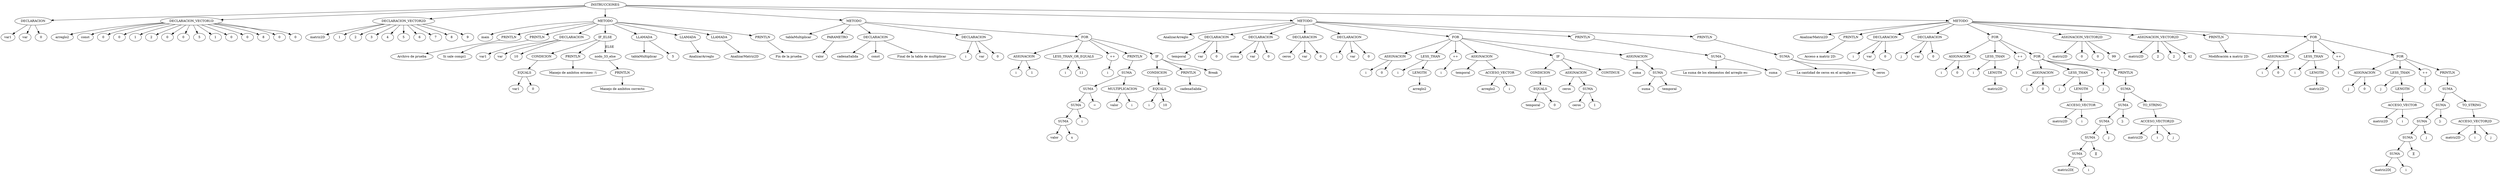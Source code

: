 digraph G {
nodo_r[label="INSTRUCCIONES"];
nodo_0[label="DECLARACION"];
nodo_0_id[label="var1"];
nodo_0 -> nodo_0_id;
nodo_0_muta[label="var"];
nodo_0 -> nodo_0_muta;
nodo_1[label="0"];
nodo_0 -> nodo_1;
nodo_r -> nodo_0;
nodo_2[label="DECLARACION_VECTOR1D"];
nodo_2_id[label="arreglo2"];
nodo_2 -> nodo_2_id;
nodo_2_muta[label="const"];
nodo_2 -> nodo_2_muta;
nodo_3[label="0"];
nodo_2 -> nodo_3;
nodo_4[label="0"];
nodo_2 -> nodo_4;
nodo_5[label="1"];
nodo_2 -> nodo_5;
nodo_6[label="2"];
nodo_2 -> nodo_6;
nodo_7[label="0"];
nodo_2 -> nodo_7;
nodo_8[label="0"];
nodo_2 -> nodo_8;
nodo_9[label="5"];
nodo_2 -> nodo_9;
nodo_10[label="1"];
nodo_2 -> nodo_10;
nodo_11[label="0"];
nodo_2 -> nodo_11;
nodo_12[label="0"];
nodo_2 -> nodo_12;
nodo_13[label="8"];
nodo_2 -> nodo_13;
nodo_14[label="0"];
nodo_2 -> nodo_14;
nodo_15[label="0"];
nodo_2 -> nodo_15;
nodo_r -> nodo_2;
nodo_16[label="DECLARACION_VECTOR2D"];
nodo_16_id[label="matriz2D"];
nodo_16 -> nodo_16_id;
nodo_16 -> nodo_17;
nodo_17[label="1"];
nodo_16 -> nodo_18;
nodo_18[label="2"];
nodo_16 -> nodo_19;
nodo_19[label="3"];
nodo_16 -> nodo_20;
nodo_20[label="4"];
nodo_16 -> nodo_21;
nodo_21[label="5"];
nodo_16 -> nodo_22;
nodo_22[label="6"];
nodo_16 -> nodo_23;
nodo_23[label="7"];
nodo_16 -> nodo_24;
nodo_24[label="8"];
nodo_16 -> nodo_25;
nodo_25[label="9"];
nodo_r -> nodo_16;
nodo_26[label="METODO"];
nodo_26_id[label="main"]
nodo_26 -> nodo_26_id
nodo_26 -> nodo_27;
nodo_27[label="PRINTLN"];
nodo_28[label="Archivo de prueba"];
nodo_27 -> nodo_28;
nodo_26 -> nodo_29;
nodo_29[label="PRINTLN"];
nodo_30[label="Si sale compi1"];
nodo_29 -> nodo_30;
nodo_26 -> nodo_31;
nodo_31[label="DECLARACION"];
nodo_31_id[label="var1"];
nodo_31 -> nodo_31_id;
nodo_31_muta[label="var"];
nodo_31 -> nodo_31_muta;
nodo_32[label="10"];
nodo_31 -> nodo_32;
nodo_26 -> nodo_33;
nodo_33[label="IF_ELSE"];
nodo_33_cond[label="CONDICION"];
nodo_33 -> nodo_33_cond;
nodo_33_cond -> nodo_34;nodo_34[label="EQUALS"];
nodo_35[label="var1"];
nodo_34 -> nodo_35;
nodo_36[label="0"];
nodo_34 -> nodo_36;nodo_37[label="PRINTLN"];
nodo_38[label="Manejo de ambitos erroneo :'("];
nodo_37 -> nodo_38;nodo_39[label="PRINTLN"];
nodo_40[label="Manejo de ambitos correcto"];
nodo_39 -> nodo_40;
nodo_33 -> nodo_33_else[label="ELSE"];
nodo_33 -> nodo_37;
nodo_33_else -> nodo_39;
nodo_26 -> nodo_41;
nodo_41[label="LLAMADA"];
nodo_41_id[label="tablaMultiplicar"]
nodo_41 -> nodo_41_id
nodo_41 -> nodo_42;
nodo_42[label="5"];
nodo_26 -> nodo_43;
nodo_43[label="LLAMADA"];
nodo_43_id[label="AnalizarArreglo"]
nodo_43 -> nodo_43_id
nodo_26 -> nodo_44;
nodo_44[label="LLAMADA"];
nodo_44_id[label="AnalizarMatriz2D"]
nodo_44 -> nodo_44_id
nodo_26 -> nodo_45;
nodo_45[label="PRINTLN"];
nodo_46[label="Fin de la prueba"];
nodo_45 -> nodo_46;
nodo_r -> nodo_26;
nodo_47[label="METODO"];
nodo_47_id[label="tablaMultiplicar"]
nodo_47 -> nodo_47_id
nodo_48[label="PARAMETRO"];
nodo_47 -> nodo_48
nodo_48_id[label="valor"]
nodo_48 -> nodo_48_id
nodo_47 -> nodo_49;
nodo_49[label="DECLARACION"];
nodo_49_id[label="cadenaSalida"];
nodo_49 -> nodo_49_id;
nodo_49_muta[label="const"];
nodo_49 -> nodo_49_muta;
nodo_50[label="Final de la tabla de multiplicar"];
nodo_49 -> nodo_50;
nodo_47 -> nodo_51;
nodo_51[label="DECLARACION"];
nodo_51_id[label="i"];
nodo_51 -> nodo_51_id;
nodo_51_muta[label="var"];
nodo_51 -> nodo_51_muta;
nodo_52[label="0"];
nodo_51 -> nodo_52;
nodo_47 -> nodo_53;
nodo_53[label="FOR"];
nodo_54[label="ASIGNACION"];
nodo_54_id[label="i"]
nodo_54 -> nodo_54_id
nodo_55[label="1"];
nodo_54 -> nodo_55;
nodo_53 -> nodo_54;
nodo_56[label="LESS_THAN_OR_EQUALS"];
nodo_57[label="i"];
nodo_56 -> nodo_57;
nodo_58[label="11"];
nodo_56 -> nodo_58;
nodo_53 -> nodo_56;
nodo_59[label="++"];
nodo_59_id[label="i"];
nodo_59 -> nodo_59_id;
nodo_53 -> nodo_59;
nodo_60[label="PRINTLN"];
nodo_61[label="SUMA"];
nodo_62[label="SUMA"];
nodo_63[label="SUMA"];
nodo_64[label="SUMA"];
nodo_65[label="valor"];
nodo_64 -> nodo_65;
nodo_66[label=" x "];
nodo_64 -> nodo_66;
nodo_63 -> nodo_64;
nodo_67[label="i"];
nodo_63 -> nodo_67;
nodo_62 -> nodo_63;
nodo_68[label=" = "];
nodo_62 -> nodo_68;
nodo_61 -> nodo_62;
nodo_69[label="MULTIPLICACION"];
nodo_70[label="valor"];
nodo_69 -> nodo_70;
nodo_71[label="i"];
nodo_69 -> nodo_71;
nodo_61 -> nodo_69;
nodo_60 -> nodo_61;
nodo_53 -> nodo_60;
nodo_72[label="IF"];
nodo_72_cond[label="CONDICION"];
nodo_72 -> nodo_72_cond;
nodo_72_cond -> nodo_73;nodo_73[label="EQUALS"];
nodo_74[label="i"];
nodo_73 -> nodo_74;
nodo_75[label="10"];
nodo_73 -> nodo_75;nodo_76[label="PRINTLN"];
nodo_77[label="cadenaSalida"];
nodo_76 -> nodo_77;nodo_78[label="Break"]
nodo_72 -> nodo_76;
nodo_72 -> nodo_78;
nodo_53 -> nodo_72;
nodo_r -> nodo_47;
nodo_79[label="METODO"];
nodo_79_id[label="AnalizarArreglo"]
nodo_79 -> nodo_79_id
nodo_79 -> nodo_80;
nodo_80[label="DECLARACION"];
nodo_80_id[label="temporal"];
nodo_80 -> nodo_80_id;
nodo_80_muta[label="var"];
nodo_80 -> nodo_80_muta;
nodo_81[label="0"];
nodo_80 -> nodo_81;
nodo_79 -> nodo_82;
nodo_82[label="DECLARACION"];
nodo_82_id[label="suma"];
nodo_82 -> nodo_82_id;
nodo_82_muta[label="var"];
nodo_82 -> nodo_82_muta;
nodo_83[label="0"];
nodo_82 -> nodo_83;
nodo_79 -> nodo_84;
nodo_84[label="DECLARACION"];
nodo_84_id[label="ceros"];
nodo_84 -> nodo_84_id;
nodo_84_muta[label="var"];
nodo_84 -> nodo_84_muta;
nodo_85[label="0"];
nodo_84 -> nodo_85;
nodo_79 -> nodo_86;
nodo_86[label="DECLARACION"];
nodo_86_id[label="i"];
nodo_86 -> nodo_86_id;
nodo_86_muta[label="var"];
nodo_86 -> nodo_86_muta;
nodo_87[label="0"];
nodo_86 -> nodo_87;
nodo_79 -> nodo_88;
nodo_88[label="FOR"];
nodo_89[label="ASIGNACION"];
nodo_89_id[label="i"]
nodo_89 -> nodo_89_id
nodo_90[label="0"];
nodo_89 -> nodo_90;
nodo_88 -> nodo_89;
nodo_91[label="LESS_THAN"];
nodo_92[label="i"];
nodo_91 -> nodo_92;
nodo_93[label="LENGTH"];
nodo_93 -> nodo_94;
nodo_94[label="arreglo2"];
nodo_91 -> nodo_93;
nodo_88 -> nodo_91;
nodo_95[label="++"];
nodo_95_id[label="i"];
nodo_95 -> nodo_95_id;
nodo_88 -> nodo_95;
nodo_96[label="ASIGNACION"];
nodo_96_id[label="temporal"]
nodo_96 -> nodo_96_id
nodo_97[label="ACCESO_VECTOR"];
nodo_97_id[label="arreglo2"];
nodo_97 -> nodo_97_id;
nodo_98[label="i"];
nodo_97 -> nodo_98;
nodo_96 -> nodo_97;
nodo_88 -> nodo_96;
nodo_99[label="IF"];
nodo_99_cond[label="CONDICION"];
nodo_99 -> nodo_99_cond;
nodo_99_cond -> nodo_100;nodo_100[label="EQUALS"];
nodo_101[label="temporal"];
nodo_100 -> nodo_101;
nodo_102[label="0"];
nodo_100 -> nodo_102;nodo_103[label="ASIGNACION"];
nodo_103_id[label="ceros"]
nodo_103 -> nodo_103_id
nodo_104[label="SUMA"];
nodo_105[label="ceros"];
nodo_104 -> nodo_105;
nodo_106[label="1"];
nodo_104 -> nodo_106;
nodo_103 -> nodo_104;nodo_107[label="CONTINUE"];
nodo_99 -> nodo_103;
nodo_99 -> nodo_107;
nodo_88 -> nodo_99;
nodo_108[label="ASIGNACION"];
nodo_108_id[label="suma"]
nodo_108 -> nodo_108_id
nodo_109[label="SUMA"];
nodo_110[label="suma"];
nodo_109 -> nodo_110;
nodo_111[label="temporal"];
nodo_109 -> nodo_111;
nodo_108 -> nodo_109;
nodo_88 -> nodo_108;
nodo_79 -> nodo_112;
nodo_112[label="PRINTLN"];
nodo_113[label="SUMA"];
nodo_114[label="La suma de los elementos del arreglo es: "];
nodo_113 -> nodo_114;
nodo_115[label="suma"];
nodo_113 -> nodo_115;
nodo_112 -> nodo_113;
nodo_79 -> nodo_116;
nodo_116[label="PRINTLN"];
nodo_117[label="SUMA"];
nodo_118[label="La cantidad de ceros en el arreglo es: "];
nodo_117 -> nodo_118;
nodo_119[label="ceros"];
nodo_117 -> nodo_119;
nodo_116 -> nodo_117;
nodo_r -> nodo_79;
nodo_120[label="METODO"];
nodo_120_id[label="AnalizarMatriz2D"]
nodo_120 -> nodo_120_id
nodo_120 -> nodo_121;
nodo_121[label="PRINTLN"];
nodo_122[label="Acceso a matriz 2D:"];
nodo_121 -> nodo_122;
nodo_120 -> nodo_123;
nodo_123[label="DECLARACION"];
nodo_123_id[label="i"];
nodo_123 -> nodo_123_id;
nodo_123_muta[label="var"];
nodo_123 -> nodo_123_muta;
nodo_124[label="0"];
nodo_123 -> nodo_124;
nodo_120 -> nodo_125;
nodo_125[label="DECLARACION"];
nodo_125_id[label="j"];
nodo_125 -> nodo_125_id;
nodo_125_muta[label="var"];
nodo_125 -> nodo_125_muta;
nodo_126[label="0"];
nodo_125 -> nodo_126;
nodo_120 -> nodo_127;
nodo_127[label="FOR"];
nodo_128[label="ASIGNACION"];
nodo_128_id[label="i"]
nodo_128 -> nodo_128_id
nodo_129[label="0"];
nodo_128 -> nodo_129;
nodo_127 -> nodo_128;
nodo_130[label="LESS_THAN"];
nodo_131[label="i"];
nodo_130 -> nodo_131;
nodo_132[label="LENGTH"];
nodo_132 -> nodo_133;
nodo_133[label="matriz2D"];
nodo_130 -> nodo_132;
nodo_127 -> nodo_130;
nodo_134[label="++"];
nodo_134_id[label="i"];
nodo_134 -> nodo_134_id;
nodo_127 -> nodo_134;
nodo_135[label="FOR"];
nodo_136[label="ASIGNACION"];
nodo_136_id[label="j"]
nodo_136 -> nodo_136_id
nodo_137[label="0"];
nodo_136 -> nodo_137;
nodo_135 -> nodo_136;
nodo_138[label="LESS_THAN"];
nodo_139[label="j"];
nodo_138 -> nodo_139;
nodo_140[label="LENGTH"];
nodo_140 -> nodo_141;
nodo_141[label="ACCESO_VECTOR"];
nodo_141_id[label="matriz2D"];
nodo_141 -> nodo_141_id;
nodo_142[label="i"];
nodo_141 -> nodo_142;
nodo_138 -> nodo_140;
nodo_135 -> nodo_138;
nodo_143[label="++"];
nodo_143_id[label="j"];
nodo_143 -> nodo_143_id;
nodo_135 -> nodo_143;
nodo_144[label="PRINTLN"];
nodo_145[label="SUMA"];
nodo_146[label="SUMA"];
nodo_147[label="SUMA"];
nodo_148[label="SUMA"];
nodo_149[label="SUMA"];
nodo_150[label="matriz2D["];
nodo_149 -> nodo_150;
nodo_151[label="i"];
nodo_149 -> nodo_151;
nodo_148 -> nodo_149;
nodo_152[label="]["];
nodo_148 -> nodo_152;
nodo_147 -> nodo_148;
nodo_153[label="j"];
nodo_147 -> nodo_153;
nodo_146 -> nodo_147;
nodo_154[label="]: "];
nodo_146 -> nodo_154;
nodo_145 -> nodo_146;
nodo_155[label="TO_STRING"];
nodo_155 -> nodo_156;
nodo_156[label="ACCESO_VECTOR2D"];
nodo_156_id[label="matriz2D"];
nodo_156 -> nodo_156_id;
nodo_157[label="i"];
nodo_156 -> nodo_157;
nodo_158[label="j"];
nodo_156 -> nodo_158;
nodo_145 -> nodo_155;
nodo_144 -> nodo_145;
nodo_135 -> nodo_144;
nodo_127 -> nodo_135;
nodo_120 -> nodo_159;
nodo_159[label="ASIGNACION_VECTOR2D"];
nodo_159_id[label="matriz2D"];
nodo_159 -> nodo_159_id;
nodo_160[label="0"];
nodo_159 -> nodo_160;
nodo_161[label="0"];
nodo_159 -> nodo_161;
nodo_162[label="99"];
nodo_159 -> nodo_162;
nodo_120 -> nodo_163;
nodo_163[label="ASIGNACION_VECTOR2D"];
nodo_163_id[label="matriz2D"];
nodo_163 -> nodo_163_id;
nodo_164[label="2"];
nodo_163 -> nodo_164;
nodo_165[label="2"];
nodo_163 -> nodo_165;
nodo_166[label="42"];
nodo_163 -> nodo_166;
nodo_120 -> nodo_167;
nodo_167[label="PRINTLN"];
nodo_168[label="Modificación a matriz 2D:"];
nodo_167 -> nodo_168;
nodo_120 -> nodo_169;
nodo_169[label="FOR"];
nodo_170[label="ASIGNACION"];
nodo_170_id[label="i"]
nodo_170 -> nodo_170_id
nodo_171[label="0"];
nodo_170 -> nodo_171;
nodo_169 -> nodo_170;
nodo_172[label="LESS_THAN"];
nodo_173[label="i"];
nodo_172 -> nodo_173;
nodo_174[label="LENGTH"];
nodo_174 -> nodo_175;
nodo_175[label="matriz2D"];
nodo_172 -> nodo_174;
nodo_169 -> nodo_172;
nodo_176[label="++"];
nodo_176_id[label="i"];
nodo_176 -> nodo_176_id;
nodo_169 -> nodo_176;
nodo_177[label="FOR"];
nodo_178[label="ASIGNACION"];
nodo_178_id[label="j"]
nodo_178 -> nodo_178_id
nodo_179[label="0"];
nodo_178 -> nodo_179;
nodo_177 -> nodo_178;
nodo_180[label="LESS_THAN"];
nodo_181[label="j"];
nodo_180 -> nodo_181;
nodo_182[label="LENGTH"];
nodo_182 -> nodo_183;
nodo_183[label="ACCESO_VECTOR"];
nodo_183_id[label="matriz2D"];
nodo_183 -> nodo_183_id;
nodo_184[label="i"];
nodo_183 -> nodo_184;
nodo_180 -> nodo_182;
nodo_177 -> nodo_180;
nodo_185[label="++"];
nodo_185_id[label="j"];
nodo_185 -> nodo_185_id;
nodo_177 -> nodo_185;
nodo_186[label="PRINTLN"];
nodo_187[label="SUMA"];
nodo_188[label="SUMA"];
nodo_189[label="SUMA"];
nodo_190[label="SUMA"];
nodo_191[label="SUMA"];
nodo_192[label="matriz2D["];
nodo_191 -> nodo_192;
nodo_193[label="i"];
nodo_191 -> nodo_193;
nodo_190 -> nodo_191;
nodo_194[label="]["];
nodo_190 -> nodo_194;
nodo_189 -> nodo_190;
nodo_195[label="j"];
nodo_189 -> nodo_195;
nodo_188 -> nodo_189;
nodo_196[label="]: "];
nodo_188 -> nodo_196;
nodo_187 -> nodo_188;
nodo_197[label="TO_STRING"];
nodo_197 -> nodo_198;
nodo_198[label="ACCESO_VECTOR2D"];
nodo_198_id[label="matriz2D"];
nodo_198 -> nodo_198_id;
nodo_199[label="i"];
nodo_198 -> nodo_199;
nodo_200[label="j"];
nodo_198 -> nodo_200;
nodo_187 -> nodo_197;
nodo_186 -> nodo_187;
nodo_177 -> nodo_186;
nodo_169 -> nodo_177;
nodo_r -> nodo_120;
}